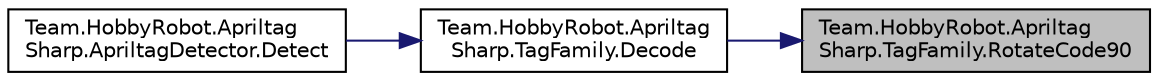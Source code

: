 digraph "Team.HobbyRobot.ApriltagSharp.TagFamily.RotateCode90"
{
 // LATEX_PDF_SIZE
  edge [fontname="Helvetica",fontsize="10",labelfontname="Helvetica",labelfontsize="10"];
  node [fontname="Helvetica",fontsize="10",shape=record];
  rankdir="RL";
  Node1 [label="Team.HobbyRobot.Apriltag\lSharp.TagFamily.RotateCode90",height=0.2,width=0.4,color="black", fillcolor="grey75", style="filled", fontcolor="black",tooltip="Rotate the current binary code by 90°"];
  Node1 -> Node2 [dir="back",color="midnightblue",fontsize="10",style="solid",fontname="Helvetica"];
  Node2 [label="Team.HobbyRobot.Apriltag\lSharp.TagFamily.Decode",height=0.2,width=0.4,color="black", fillcolor="white", style="filled",URL="$class_team_1_1_hobby_robot_1_1_apriltag_sharp_1_1_tag_family.html#ab6db55d4dab37d08b3ffb1edd2411a20",tooltip="Create an instance of Apriltag from detectd code"];
  Node2 -> Node3 [dir="back",color="midnightblue",fontsize="10",style="solid",fontname="Helvetica"];
  Node3 [label="Team.HobbyRobot.Apriltag\lSharp.ApriltagDetector.Detect",height=0.2,width=0.4,color="black", fillcolor="white", style="filled",URL="$class_team_1_1_hobby_robot_1_1_apriltag_sharp_1_1_apriltag_detector.html#a788fd911ff3ef5daf5932115ccbc91bb",tooltip="Detect tags in one frame"];
}
